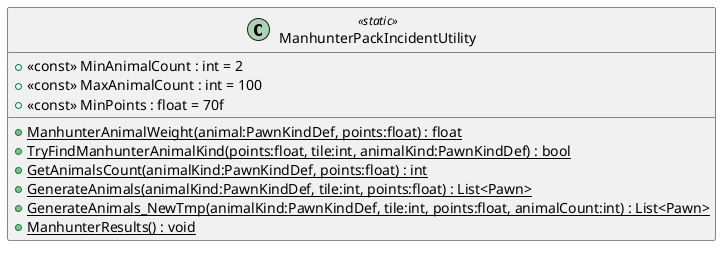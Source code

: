 @startuml
class ManhunterPackIncidentUtility <<static>> {
    + <<const>> MinAnimalCount : int = 2
    + <<const>> MaxAnimalCount : int = 100
    + <<const>> MinPoints : float = 70f
    + {static} ManhunterAnimalWeight(animal:PawnKindDef, points:float) : float
    + {static} TryFindManhunterAnimalKind(points:float, tile:int, animalKind:PawnKindDef) : bool
    + {static} GetAnimalsCount(animalKind:PawnKindDef, points:float) : int
    + {static} GenerateAnimals(animalKind:PawnKindDef, tile:int, points:float) : List<Pawn>
    + {static} GenerateAnimals_NewTmp(animalKind:PawnKindDef, tile:int, points:float, animalCount:int) : List<Pawn>
    + {static} ManhunterResults() : void
}
@enduml
